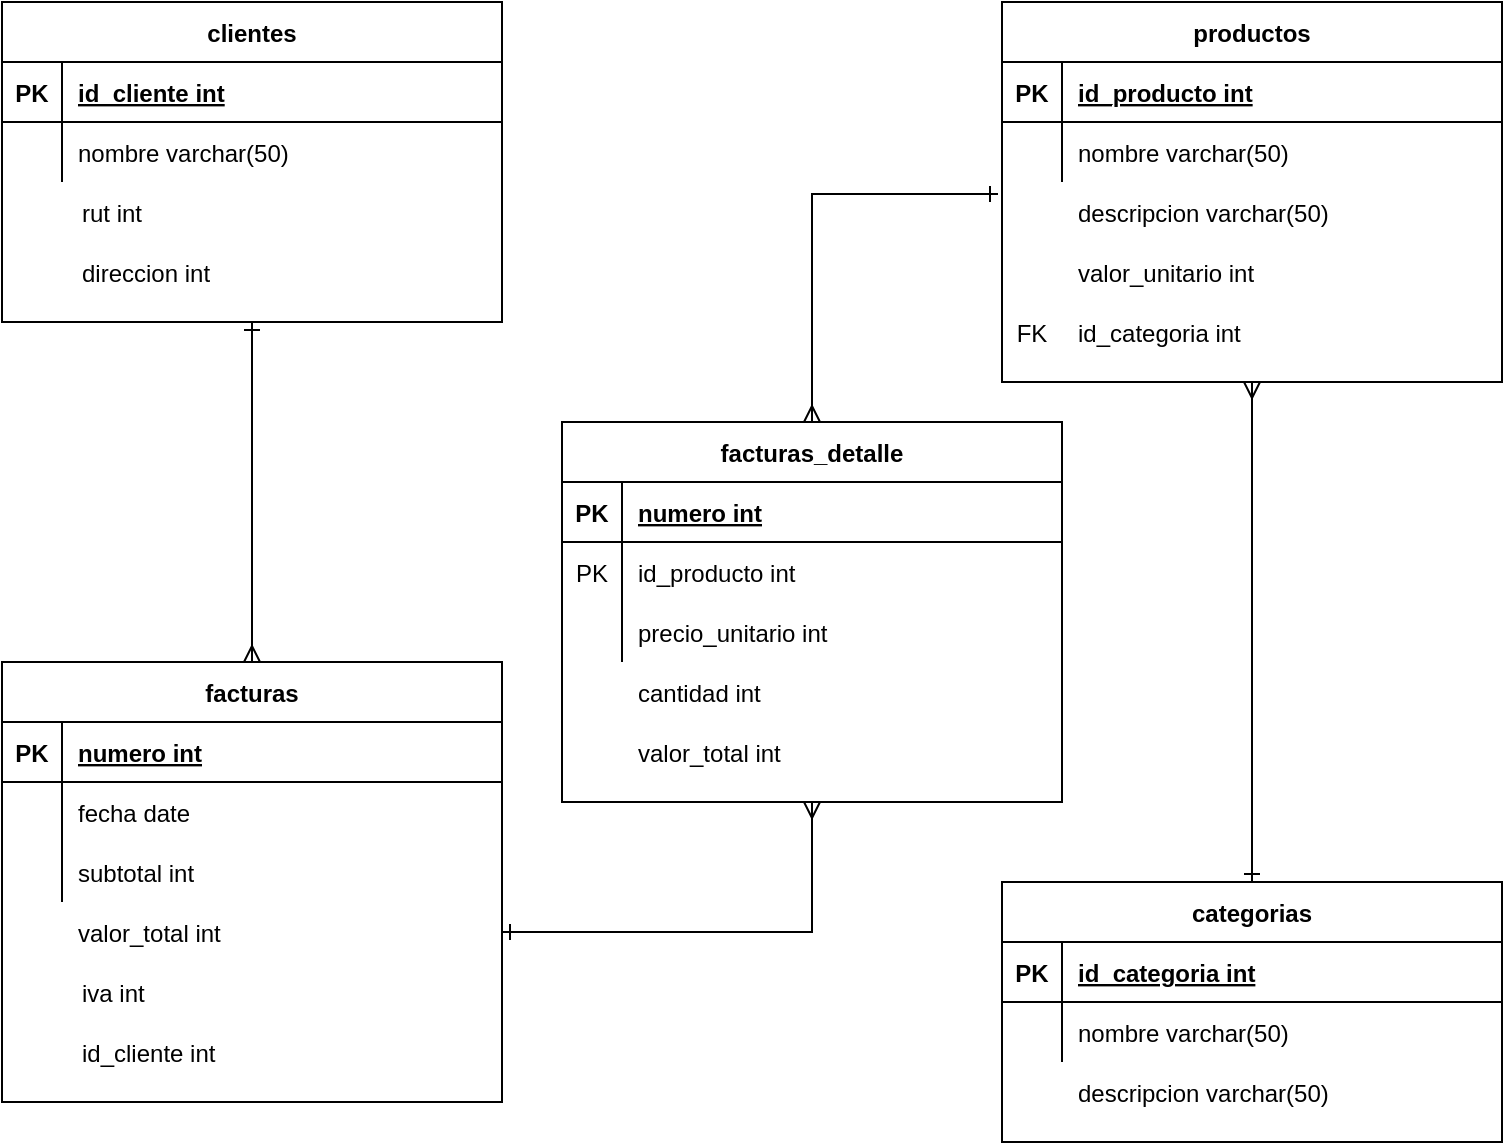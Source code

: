 <mxfile version="13.9.9" type="device"><diagram id="R2lEEEUBdFMjLlhIrx00" name="Page-1"><mxGraphModel dx="1240" dy="643" grid="1" gridSize="10" guides="1" tooltips="1" connect="1" arrows="1" fold="1" page="1" pageScale="1" pageWidth="850" pageHeight="1100" math="0" shadow="0" extFonts="Permanent Marker^https://fonts.googleapis.com/css?family=Permanent+Marker"><root><mxCell id="0"/><mxCell id="1" parent="0"/><mxCell id="C-vyLk0tnHw3VtMMgP7b-2" value="productos" style="shape=table;startSize=30;container=1;collapsible=1;childLayout=tableLayout;fixedRows=1;rowLines=0;fontStyle=1;align=center;resizeLast=1;" parent="1" vertex="1"><mxGeometry x="550" y="20" width="250" height="190" as="geometry"/></mxCell><mxCell id="C-vyLk0tnHw3VtMMgP7b-3" value="" style="shape=partialRectangle;collapsible=0;dropTarget=0;pointerEvents=0;fillColor=none;points=[[0,0.5],[1,0.5]];portConstraint=eastwest;top=0;left=0;right=0;bottom=1;" parent="C-vyLk0tnHw3VtMMgP7b-2" vertex="1"><mxGeometry y="30" width="250" height="30" as="geometry"/></mxCell><mxCell id="C-vyLk0tnHw3VtMMgP7b-4" value="PK" style="shape=partialRectangle;overflow=hidden;connectable=0;fillColor=none;top=0;left=0;bottom=0;right=0;fontStyle=1;" parent="C-vyLk0tnHw3VtMMgP7b-3" vertex="1"><mxGeometry width="30" height="30" as="geometry"/></mxCell><mxCell id="C-vyLk0tnHw3VtMMgP7b-5" value="id_producto int" style="shape=partialRectangle;overflow=hidden;connectable=0;fillColor=none;top=0;left=0;bottom=0;right=0;align=left;spacingLeft=6;fontStyle=5;" parent="C-vyLk0tnHw3VtMMgP7b-3" vertex="1"><mxGeometry x="30" width="220" height="30" as="geometry"/></mxCell><mxCell id="C-vyLk0tnHw3VtMMgP7b-6" value="" style="shape=partialRectangle;collapsible=0;dropTarget=0;pointerEvents=0;fillColor=none;points=[[0,0.5],[1,0.5]];portConstraint=eastwest;top=0;left=0;right=0;bottom=0;" parent="C-vyLk0tnHw3VtMMgP7b-2" vertex="1"><mxGeometry y="60" width="250" height="30" as="geometry"/></mxCell><mxCell id="C-vyLk0tnHw3VtMMgP7b-7" value="" style="shape=partialRectangle;overflow=hidden;connectable=0;fillColor=none;top=0;left=0;bottom=0;right=0;" parent="C-vyLk0tnHw3VtMMgP7b-6" vertex="1"><mxGeometry width="30" height="30" as="geometry"/></mxCell><mxCell id="C-vyLk0tnHw3VtMMgP7b-8" value="nombre varchar(50)" style="shape=partialRectangle;overflow=hidden;connectable=0;fillColor=none;top=0;left=0;bottom=0;right=0;align=left;spacingLeft=6;" parent="C-vyLk0tnHw3VtMMgP7b-6" vertex="1"><mxGeometry x="30" width="220" height="30" as="geometry"/></mxCell><mxCell id="C-vyLk0tnHw3VtMMgP7b-13" value="categorias" style="shape=table;startSize=30;container=1;collapsible=1;childLayout=tableLayout;fixedRows=1;rowLines=0;fontStyle=1;align=center;resizeLast=1;" parent="1" vertex="1"><mxGeometry x="550" y="460" width="250" height="130" as="geometry"/></mxCell><mxCell id="C-vyLk0tnHw3VtMMgP7b-14" value="" style="shape=partialRectangle;collapsible=0;dropTarget=0;pointerEvents=0;fillColor=none;points=[[0,0.5],[1,0.5]];portConstraint=eastwest;top=0;left=0;right=0;bottom=1;" parent="C-vyLk0tnHw3VtMMgP7b-13" vertex="1"><mxGeometry y="30" width="250" height="30" as="geometry"/></mxCell><mxCell id="C-vyLk0tnHw3VtMMgP7b-15" value="PK" style="shape=partialRectangle;overflow=hidden;connectable=0;fillColor=none;top=0;left=0;bottom=0;right=0;fontStyle=1;" parent="C-vyLk0tnHw3VtMMgP7b-14" vertex="1"><mxGeometry width="30" height="30" as="geometry"/></mxCell><mxCell id="C-vyLk0tnHw3VtMMgP7b-16" value="id_categoria int" style="shape=partialRectangle;overflow=hidden;connectable=0;fillColor=none;top=0;left=0;bottom=0;right=0;align=left;spacingLeft=6;fontStyle=5;" parent="C-vyLk0tnHw3VtMMgP7b-14" vertex="1"><mxGeometry x="30" width="220" height="30" as="geometry"/></mxCell><mxCell id="C-vyLk0tnHw3VtMMgP7b-17" value="" style="shape=partialRectangle;collapsible=0;dropTarget=0;pointerEvents=0;fillColor=none;points=[[0,0.5],[1,0.5]];portConstraint=eastwest;top=0;left=0;right=0;bottom=0;" parent="C-vyLk0tnHw3VtMMgP7b-13" vertex="1"><mxGeometry y="60" width="250" height="30" as="geometry"/></mxCell><mxCell id="C-vyLk0tnHw3VtMMgP7b-18" value="" style="shape=partialRectangle;overflow=hidden;connectable=0;fillColor=none;top=0;left=0;bottom=0;right=0;" parent="C-vyLk0tnHw3VtMMgP7b-17" vertex="1"><mxGeometry width="30" height="30" as="geometry"/></mxCell><mxCell id="C-vyLk0tnHw3VtMMgP7b-19" value="nombre varchar(50)" style="shape=partialRectangle;overflow=hidden;connectable=0;fillColor=none;top=0;left=0;bottom=0;right=0;align=left;spacingLeft=6;" parent="C-vyLk0tnHw3VtMMgP7b-17" vertex="1"><mxGeometry x="30" width="220" height="30" as="geometry"/></mxCell><mxCell id="85X-AFDoGHtRJQ55cMtJ-43" style="edgeStyle=orthogonalEdgeStyle;rounded=0;orthogonalLoop=1;jettySize=auto;html=1;exitX=0.5;exitY=1;exitDx=0;exitDy=0;startArrow=ERone;startFill=0;endArrow=ERmany;endFill=0;" edge="1" parent="1" source="C-vyLk0tnHw3VtMMgP7b-23" target="3Oi0aTJJlwyKU9_S4SZP-11"><mxGeometry relative="1" as="geometry"/></mxCell><mxCell id="C-vyLk0tnHw3VtMMgP7b-23" value="clientes" style="shape=table;startSize=30;container=1;collapsible=1;childLayout=tableLayout;fixedRows=1;rowLines=0;fontStyle=1;align=center;resizeLast=1;" parent="1" vertex="1"><mxGeometry x="50" y="20" width="250" height="160" as="geometry"/></mxCell><mxCell id="C-vyLk0tnHw3VtMMgP7b-24" value="" style="shape=partialRectangle;collapsible=0;dropTarget=0;pointerEvents=0;fillColor=none;points=[[0,0.5],[1,0.5]];portConstraint=eastwest;top=0;left=0;right=0;bottom=1;" parent="C-vyLk0tnHw3VtMMgP7b-23" vertex="1"><mxGeometry y="30" width="250" height="30" as="geometry"/></mxCell><mxCell id="C-vyLk0tnHw3VtMMgP7b-25" value="PK" style="shape=partialRectangle;overflow=hidden;connectable=0;fillColor=none;top=0;left=0;bottom=0;right=0;fontStyle=1;" parent="C-vyLk0tnHw3VtMMgP7b-24" vertex="1"><mxGeometry width="30" height="30" as="geometry"/></mxCell><mxCell id="C-vyLk0tnHw3VtMMgP7b-26" value="id_cliente int" style="shape=partialRectangle;overflow=hidden;connectable=0;fillColor=none;top=0;left=0;bottom=0;right=0;align=left;spacingLeft=6;fontStyle=5;" parent="C-vyLk0tnHw3VtMMgP7b-24" vertex="1"><mxGeometry x="30" width="220" height="30" as="geometry"/></mxCell><mxCell id="C-vyLk0tnHw3VtMMgP7b-27" value="" style="shape=partialRectangle;collapsible=0;dropTarget=0;pointerEvents=0;fillColor=none;points=[[0,0.5],[1,0.5]];portConstraint=eastwest;top=0;left=0;right=0;bottom=0;" parent="C-vyLk0tnHw3VtMMgP7b-23" vertex="1"><mxGeometry y="60" width="250" height="30" as="geometry"/></mxCell><mxCell id="C-vyLk0tnHw3VtMMgP7b-28" value="" style="shape=partialRectangle;overflow=hidden;connectable=0;fillColor=none;top=0;left=0;bottom=0;right=0;" parent="C-vyLk0tnHw3VtMMgP7b-27" vertex="1"><mxGeometry width="30" height="30" as="geometry"/></mxCell><mxCell id="C-vyLk0tnHw3VtMMgP7b-29" value="nombre varchar(50) " style="shape=partialRectangle;overflow=hidden;connectable=0;fillColor=none;top=0;left=0;bottom=0;right=0;align=left;spacingLeft=6;" parent="C-vyLk0tnHw3VtMMgP7b-27" vertex="1"><mxGeometry x="30" width="220" height="30" as="geometry"/></mxCell><mxCell id="3Oi0aTJJlwyKU9_S4SZP-11" value="facturas" style="shape=table;startSize=30;container=1;collapsible=1;childLayout=tableLayout;fixedRows=1;rowLines=0;fontStyle=1;align=center;resizeLast=1;" parent="1" vertex="1"><mxGeometry x="50" y="350" width="250" height="220" as="geometry"/></mxCell><mxCell id="3Oi0aTJJlwyKU9_S4SZP-12" value="" style="shape=partialRectangle;collapsible=0;dropTarget=0;pointerEvents=0;fillColor=none;points=[[0,0.5],[1,0.5]];portConstraint=eastwest;top=0;left=0;right=0;bottom=1;" parent="3Oi0aTJJlwyKU9_S4SZP-11" vertex="1"><mxGeometry y="30" width="250" height="30" as="geometry"/></mxCell><mxCell id="3Oi0aTJJlwyKU9_S4SZP-13" value="PK" style="shape=partialRectangle;overflow=hidden;connectable=0;fillColor=none;top=0;left=0;bottom=0;right=0;fontStyle=1;" parent="3Oi0aTJJlwyKU9_S4SZP-12" vertex="1"><mxGeometry width="30" height="30" as="geometry"/></mxCell><mxCell id="3Oi0aTJJlwyKU9_S4SZP-14" value="numero int" style="shape=partialRectangle;overflow=hidden;connectable=0;fillColor=none;top=0;left=0;bottom=0;right=0;align=left;spacingLeft=6;fontStyle=5;" parent="3Oi0aTJJlwyKU9_S4SZP-12" vertex="1"><mxGeometry x="30" width="220" height="30" as="geometry"/></mxCell><mxCell id="3Oi0aTJJlwyKU9_S4SZP-15" value="" style="shape=partialRectangle;collapsible=0;dropTarget=0;pointerEvents=0;fillColor=none;points=[[0,0.5],[1,0.5]];portConstraint=eastwest;top=0;left=0;right=0;bottom=0;" parent="3Oi0aTJJlwyKU9_S4SZP-11" vertex="1"><mxGeometry y="60" width="250" height="30" as="geometry"/></mxCell><mxCell id="3Oi0aTJJlwyKU9_S4SZP-16" value="" style="shape=partialRectangle;overflow=hidden;connectable=0;fillColor=none;top=0;left=0;bottom=0;right=0;" parent="3Oi0aTJJlwyKU9_S4SZP-15" vertex="1"><mxGeometry width="30" height="30" as="geometry"/></mxCell><mxCell id="3Oi0aTJJlwyKU9_S4SZP-17" value="fecha date" style="shape=partialRectangle;overflow=hidden;connectable=0;fillColor=none;top=0;left=0;bottom=0;right=0;align=left;spacingLeft=6;" parent="3Oi0aTJJlwyKU9_S4SZP-15" vertex="1"><mxGeometry x="30" width="220" height="30" as="geometry"/></mxCell><mxCell id="3Oi0aTJJlwyKU9_S4SZP-18" value="" style="shape=partialRectangle;collapsible=0;dropTarget=0;pointerEvents=0;fillColor=none;points=[[0,0.5],[1,0.5]];portConstraint=eastwest;top=0;left=0;right=0;bottom=0;" parent="3Oi0aTJJlwyKU9_S4SZP-11" vertex="1"><mxGeometry y="90" width="250" height="30" as="geometry"/></mxCell><mxCell id="3Oi0aTJJlwyKU9_S4SZP-19" value="" style="shape=partialRectangle;overflow=hidden;connectable=0;fillColor=none;top=0;left=0;bottom=0;right=0;" parent="3Oi0aTJJlwyKU9_S4SZP-18" vertex="1"><mxGeometry width="30" height="30" as="geometry"/></mxCell><mxCell id="3Oi0aTJJlwyKU9_S4SZP-20" value="subtotal int" style="shape=partialRectangle;overflow=hidden;connectable=0;fillColor=none;top=0;left=0;bottom=0;right=0;align=left;spacingLeft=6;" parent="3Oi0aTJJlwyKU9_S4SZP-18" vertex="1"><mxGeometry x="30" width="220" height="30" as="geometry"/></mxCell><mxCell id="3Oi0aTJJlwyKU9_S4SZP-21" value="" style="shape=partialRectangle;collapsible=0;dropTarget=0;pointerEvents=0;fillColor=none;points=[[0,0.5],[1,0.5]];portConstraint=eastwest;top=0;left=0;right=0;bottom=0;" parent="1" vertex="1"><mxGeometry x="52" y="110" width="250" height="30" as="geometry"/></mxCell><mxCell id="3Oi0aTJJlwyKU9_S4SZP-23" value="rut int" style="shape=partialRectangle;overflow=hidden;connectable=0;fillColor=none;top=0;left=0;bottom=0;right=0;align=left;spacingLeft=6;" parent="3Oi0aTJJlwyKU9_S4SZP-21" vertex="1"><mxGeometry x="30" width="220" height="30" as="geometry"/></mxCell><mxCell id="3Oi0aTJJlwyKU9_S4SZP-26" value="" style="shape=partialRectangle;collapsible=0;dropTarget=0;pointerEvents=0;fillColor=none;points=[[0,0.5],[1,0.5]];portConstraint=eastwest;top=0;left=0;right=0;bottom=0;" parent="1" vertex="1"><mxGeometry x="52" y="140" width="250" height="30" as="geometry"/></mxCell><mxCell id="3Oi0aTJJlwyKU9_S4SZP-28" value="direccion int" style="shape=partialRectangle;overflow=hidden;connectable=0;fillColor=none;top=0;left=0;bottom=0;right=0;align=left;spacingLeft=6;" parent="3Oi0aTJJlwyKU9_S4SZP-26" vertex="1"><mxGeometry x="30" width="220" height="30" as="geometry"/></mxCell><mxCell id="85X-AFDoGHtRJQ55cMtJ-1" value="" style="shape=partialRectangle;collapsible=0;dropTarget=0;pointerEvents=0;fillColor=none;points=[[0,0.5],[1,0.5]];portConstraint=eastwest;top=0;left=0;right=0;bottom=0;" vertex="1" parent="1"><mxGeometry x="550" y="110" width="250" height="30" as="geometry"/></mxCell><mxCell id="85X-AFDoGHtRJQ55cMtJ-2" value="" style="shape=partialRectangle;overflow=hidden;connectable=0;fillColor=none;top=0;left=0;bottom=0;right=0;" vertex="1" parent="85X-AFDoGHtRJQ55cMtJ-1"><mxGeometry width="30" height="30" as="geometry"/></mxCell><mxCell id="85X-AFDoGHtRJQ55cMtJ-3" value="descripcion varchar(50)" style="shape=partialRectangle;overflow=hidden;connectable=0;fillColor=none;top=0;left=0;bottom=0;right=0;align=left;spacingLeft=6;" vertex="1" parent="85X-AFDoGHtRJQ55cMtJ-1"><mxGeometry x="30" width="220" height="30" as="geometry"/></mxCell><mxCell id="85X-AFDoGHtRJQ55cMtJ-4" value="" style="shape=partialRectangle;collapsible=0;dropTarget=0;pointerEvents=0;fillColor=none;points=[[0,0.5],[1,0.5]];portConstraint=eastwest;top=0;left=0;right=0;bottom=0;" vertex="1" parent="1"><mxGeometry x="550" y="140" width="250" height="30" as="geometry"/></mxCell><mxCell id="85X-AFDoGHtRJQ55cMtJ-5" value="" style="shape=partialRectangle;overflow=hidden;connectable=0;fillColor=none;top=0;left=0;bottom=0;right=0;" vertex="1" parent="85X-AFDoGHtRJQ55cMtJ-4"><mxGeometry width="30" height="30" as="geometry"/></mxCell><mxCell id="85X-AFDoGHtRJQ55cMtJ-6" value="valor_unitario int" style="shape=partialRectangle;overflow=hidden;connectable=0;fillColor=none;top=0;left=0;bottom=0;right=0;align=left;spacingLeft=6;" vertex="1" parent="85X-AFDoGHtRJQ55cMtJ-4"><mxGeometry x="30" width="220" height="30" as="geometry"/></mxCell><mxCell id="85X-AFDoGHtRJQ55cMtJ-10" value="" style="shape=partialRectangle;collapsible=0;dropTarget=0;pointerEvents=0;fillColor=none;points=[[0,0.5],[1,0.5]];portConstraint=eastwest;top=0;left=0;right=0;bottom=0;" vertex="1" parent="1"><mxGeometry x="550" y="550" width="250" height="30" as="geometry"/></mxCell><mxCell id="85X-AFDoGHtRJQ55cMtJ-11" value="" style="shape=partialRectangle;overflow=hidden;connectable=0;fillColor=none;top=0;left=0;bottom=0;right=0;" vertex="1" parent="85X-AFDoGHtRJQ55cMtJ-10"><mxGeometry width="30" height="30" as="geometry"/></mxCell><mxCell id="85X-AFDoGHtRJQ55cMtJ-12" value="descripcion varchar(50)" style="shape=partialRectangle;overflow=hidden;connectable=0;fillColor=none;top=0;left=0;bottom=0;right=0;align=left;spacingLeft=6;" vertex="1" parent="85X-AFDoGHtRJQ55cMtJ-10"><mxGeometry x="30" width="220" height="30" as="geometry"/></mxCell><mxCell id="85X-AFDoGHtRJQ55cMtJ-13" value="" style="shape=partialRectangle;collapsible=0;dropTarget=0;pointerEvents=0;fillColor=none;points=[[0,0.5],[1,0.5]];portConstraint=eastwest;top=0;left=0;right=0;bottom=0;" vertex="1" parent="1"><mxGeometry x="550" y="170" width="250" height="30" as="geometry"/></mxCell><mxCell id="85X-AFDoGHtRJQ55cMtJ-14" value="FK" style="shape=partialRectangle;overflow=hidden;connectable=0;fillColor=none;top=0;left=0;bottom=0;right=0;" vertex="1" parent="85X-AFDoGHtRJQ55cMtJ-13"><mxGeometry width="30" height="30" as="geometry"/></mxCell><mxCell id="85X-AFDoGHtRJQ55cMtJ-15" value="id_categoria int" style="shape=partialRectangle;overflow=hidden;connectable=0;fillColor=none;top=0;left=0;bottom=0;right=0;align=left;spacingLeft=6;" vertex="1" parent="85X-AFDoGHtRJQ55cMtJ-13"><mxGeometry x="30" width="220" height="30" as="geometry"/></mxCell><mxCell id="85X-AFDoGHtRJQ55cMtJ-16" value="" style="shape=partialRectangle;collapsible=0;dropTarget=0;pointerEvents=0;fillColor=none;points=[[0,0.5],[1,0.5]];portConstraint=eastwest;top=0;left=0;right=0;bottom=0;" vertex="1" parent="1"><mxGeometry x="52" y="500" width="250" height="30" as="geometry"/></mxCell><mxCell id="85X-AFDoGHtRJQ55cMtJ-18" value="iva int" style="shape=partialRectangle;overflow=hidden;connectable=0;fillColor=none;top=0;left=0;bottom=0;right=0;align=left;spacingLeft=6;" vertex="1" parent="85X-AFDoGHtRJQ55cMtJ-16"><mxGeometry x="30" width="220" height="30" as="geometry"/></mxCell><mxCell id="85X-AFDoGHtRJQ55cMtJ-19" value="" style="shape=partialRectangle;collapsible=0;dropTarget=0;pointerEvents=0;fillColor=none;points=[[0,0.5],[1,0.5]];portConstraint=eastwest;top=0;left=0;right=0;bottom=0;" vertex="1" parent="1"><mxGeometry x="50" y="470" width="250" height="30" as="geometry"/></mxCell><mxCell id="85X-AFDoGHtRJQ55cMtJ-21" value="valor_total int" style="shape=partialRectangle;overflow=hidden;connectable=0;fillColor=none;top=0;left=0;bottom=0;right=0;align=left;spacingLeft=6;" vertex="1" parent="85X-AFDoGHtRJQ55cMtJ-19"><mxGeometry x="30" width="220" height="30" as="geometry"/></mxCell><mxCell id="85X-AFDoGHtRJQ55cMtJ-25" value="facturas_detalle" style="shape=table;startSize=30;container=1;collapsible=1;childLayout=tableLayout;fixedRows=1;rowLines=0;fontStyle=1;align=center;resizeLast=1;" vertex="1" parent="1"><mxGeometry x="330" y="230" width="250" height="190" as="geometry"/></mxCell><mxCell id="85X-AFDoGHtRJQ55cMtJ-26" value="" style="shape=partialRectangle;collapsible=0;dropTarget=0;pointerEvents=0;fillColor=none;points=[[0,0.5],[1,0.5]];portConstraint=eastwest;top=0;left=0;right=0;bottom=1;" vertex="1" parent="85X-AFDoGHtRJQ55cMtJ-25"><mxGeometry y="30" width="250" height="30" as="geometry"/></mxCell><mxCell id="85X-AFDoGHtRJQ55cMtJ-27" value="PK" style="shape=partialRectangle;overflow=hidden;connectable=0;fillColor=none;top=0;left=0;bottom=0;right=0;fontStyle=1;" vertex="1" parent="85X-AFDoGHtRJQ55cMtJ-26"><mxGeometry width="30" height="30" as="geometry"/></mxCell><mxCell id="85X-AFDoGHtRJQ55cMtJ-28" value="numero int" style="shape=partialRectangle;overflow=hidden;connectable=0;fillColor=none;top=0;left=0;bottom=0;right=0;align=left;spacingLeft=6;fontStyle=5;" vertex="1" parent="85X-AFDoGHtRJQ55cMtJ-26"><mxGeometry x="30" width="220" height="30" as="geometry"/></mxCell><mxCell id="85X-AFDoGHtRJQ55cMtJ-29" value="" style="shape=partialRectangle;collapsible=0;dropTarget=0;pointerEvents=0;fillColor=none;points=[[0,0.5],[1,0.5]];portConstraint=eastwest;top=0;left=0;right=0;bottom=0;" vertex="1" parent="85X-AFDoGHtRJQ55cMtJ-25"><mxGeometry y="60" width="250" height="30" as="geometry"/></mxCell><mxCell id="85X-AFDoGHtRJQ55cMtJ-30" value="PK" style="shape=partialRectangle;overflow=hidden;connectable=0;fillColor=none;top=0;left=0;bottom=0;right=0;" vertex="1" parent="85X-AFDoGHtRJQ55cMtJ-29"><mxGeometry width="30" height="30" as="geometry"/></mxCell><mxCell id="85X-AFDoGHtRJQ55cMtJ-31" value="id_producto int" style="shape=partialRectangle;overflow=hidden;connectable=0;fillColor=none;top=0;left=0;bottom=0;right=0;align=left;spacingLeft=6;" vertex="1" parent="85X-AFDoGHtRJQ55cMtJ-29"><mxGeometry x="30" width="220" height="30" as="geometry"/></mxCell><mxCell id="85X-AFDoGHtRJQ55cMtJ-32" value="" style="shape=partialRectangle;collapsible=0;dropTarget=0;pointerEvents=0;fillColor=none;points=[[0,0.5],[1,0.5]];portConstraint=eastwest;top=0;left=0;right=0;bottom=0;" vertex="1" parent="85X-AFDoGHtRJQ55cMtJ-25"><mxGeometry y="90" width="250" height="30" as="geometry"/></mxCell><mxCell id="85X-AFDoGHtRJQ55cMtJ-33" value="" style="shape=partialRectangle;overflow=hidden;connectable=0;fillColor=none;top=0;left=0;bottom=0;right=0;" vertex="1" parent="85X-AFDoGHtRJQ55cMtJ-32"><mxGeometry width="30" height="30" as="geometry"/></mxCell><mxCell id="85X-AFDoGHtRJQ55cMtJ-34" value="precio_unitario int" style="shape=partialRectangle;overflow=hidden;connectable=0;fillColor=none;top=0;left=0;bottom=0;right=0;align=left;spacingLeft=6;" vertex="1" parent="85X-AFDoGHtRJQ55cMtJ-32"><mxGeometry x="30" width="220" height="30" as="geometry"/></mxCell><mxCell id="85X-AFDoGHtRJQ55cMtJ-35" value="" style="shape=partialRectangle;collapsible=0;dropTarget=0;pointerEvents=0;fillColor=none;points=[[0,0.5],[1,0.5]];portConstraint=eastwest;top=0;left=0;right=0;bottom=0;" vertex="1" parent="1"><mxGeometry x="330" y="380" width="250" height="30" as="geometry"/></mxCell><mxCell id="85X-AFDoGHtRJQ55cMtJ-36" value="valor_total int" style="shape=partialRectangle;overflow=hidden;connectable=0;fillColor=none;top=0;left=0;bottom=0;right=0;align=left;spacingLeft=6;" vertex="1" parent="85X-AFDoGHtRJQ55cMtJ-35"><mxGeometry x="30" width="220" height="30" as="geometry"/></mxCell><mxCell id="85X-AFDoGHtRJQ55cMtJ-37" value="" style="shape=partialRectangle;collapsible=0;dropTarget=0;pointerEvents=0;fillColor=none;points=[[0,0.5],[1,0.5]];portConstraint=eastwest;top=0;left=0;right=0;bottom=0;" vertex="1" parent="1"><mxGeometry x="330" y="350" width="250" height="30" as="geometry"/></mxCell><mxCell id="85X-AFDoGHtRJQ55cMtJ-38" value="cantidad int" style="shape=partialRectangle;overflow=hidden;connectable=0;fillColor=none;top=0;left=0;bottom=0;right=0;align=left;spacingLeft=6;" vertex="1" parent="85X-AFDoGHtRJQ55cMtJ-37"><mxGeometry x="30" width="220" height="30" as="geometry"/></mxCell><mxCell id="85X-AFDoGHtRJQ55cMtJ-41" value="" style="shape=partialRectangle;collapsible=0;dropTarget=0;pointerEvents=0;fillColor=none;points=[[0,0.5],[1,0.5]];portConstraint=eastwest;top=0;left=0;right=0;bottom=0;" vertex="1" parent="1"><mxGeometry x="52" y="530" width="250" height="30" as="geometry"/></mxCell><mxCell id="85X-AFDoGHtRJQ55cMtJ-42" value="id_cliente int" style="shape=partialRectangle;overflow=hidden;connectable=0;fillColor=none;top=0;left=0;bottom=0;right=0;align=left;spacingLeft=6;" vertex="1" parent="85X-AFDoGHtRJQ55cMtJ-41"><mxGeometry x="30" width="220" height="30" as="geometry"/></mxCell><mxCell id="85X-AFDoGHtRJQ55cMtJ-44" style="edgeStyle=orthogonalEdgeStyle;rounded=0;orthogonalLoop=1;jettySize=auto;html=1;exitX=0.5;exitY=0;exitDx=0;exitDy=0;startArrow=ERone;startFill=0;endArrow=ERmany;endFill=0;entryX=0.5;entryY=1;entryDx=0;entryDy=0;" edge="1" parent="1" source="C-vyLk0tnHw3VtMMgP7b-13" target="C-vyLk0tnHw3VtMMgP7b-2"><mxGeometry relative="1" as="geometry"><mxPoint x="730" y="290" as="sourcePoint"/><mxPoint x="740" y="570" as="targetPoint"/></mxGeometry></mxCell><mxCell id="85X-AFDoGHtRJQ55cMtJ-45" style="edgeStyle=orthogonalEdgeStyle;rounded=0;orthogonalLoop=1;jettySize=auto;html=1;startArrow=ERone;startFill=0;endArrow=ERmany;endFill=0;entryX=0.5;entryY=1;entryDx=0;entryDy=0;" edge="1" parent="1" source="85X-AFDoGHtRJQ55cMtJ-19" target="85X-AFDoGHtRJQ55cMtJ-25"><mxGeometry relative="1" as="geometry"><mxPoint x="390" y="540" as="sourcePoint"/><mxPoint x="255" y="470" as="targetPoint"/></mxGeometry></mxCell><mxCell id="85X-AFDoGHtRJQ55cMtJ-46" style="edgeStyle=orthogonalEdgeStyle;rounded=0;orthogonalLoop=1;jettySize=auto;html=1;startArrow=ERone;startFill=0;endArrow=ERmany;endFill=0;entryX=0.5;entryY=0;entryDx=0;entryDy=0;exitX=-0.008;exitY=0.2;exitDx=0;exitDy=0;exitPerimeter=0;" edge="1" parent="1" source="85X-AFDoGHtRJQ55cMtJ-1" target="85X-AFDoGHtRJQ55cMtJ-25"><mxGeometry relative="1" as="geometry"><mxPoint x="430" y="70" as="sourcePoint"/><mxPoint x="255" y="470" as="targetPoint"/></mxGeometry></mxCell></root></mxGraphModel></diagram></mxfile>